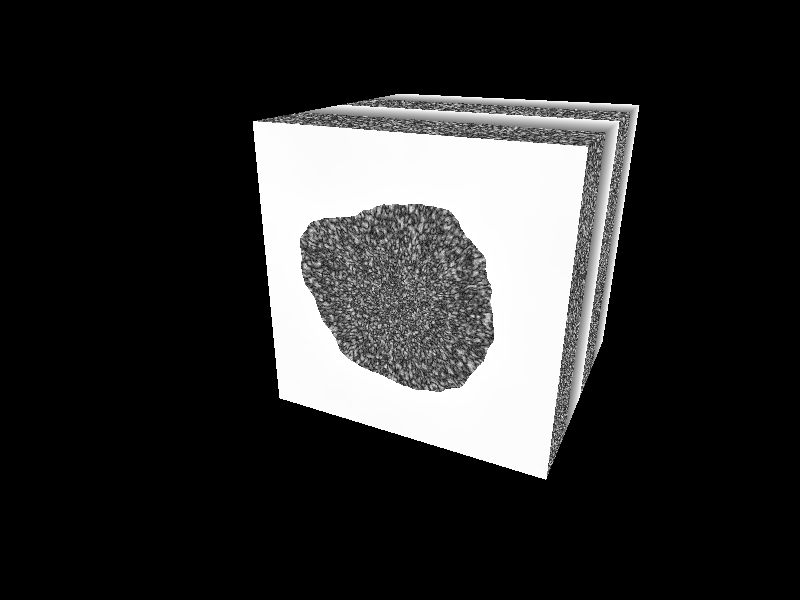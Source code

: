 camera {location <1.5, 1.5,-3> look_at 0}
light_source {<1,50,-100> color rgb 1}

box {<-1,-1,-0.01>,<1,1,2>
 pigment {gradient z
   pigment_map {
     [0   granite scale 0.1]
     [0.5 granite scale 0.1]
     [0.5 gradient z]
     [1   gradient z]
   }
   turbulence 0.01
   warp {black_hole <0,0,-0.1>,1}
 }
} 